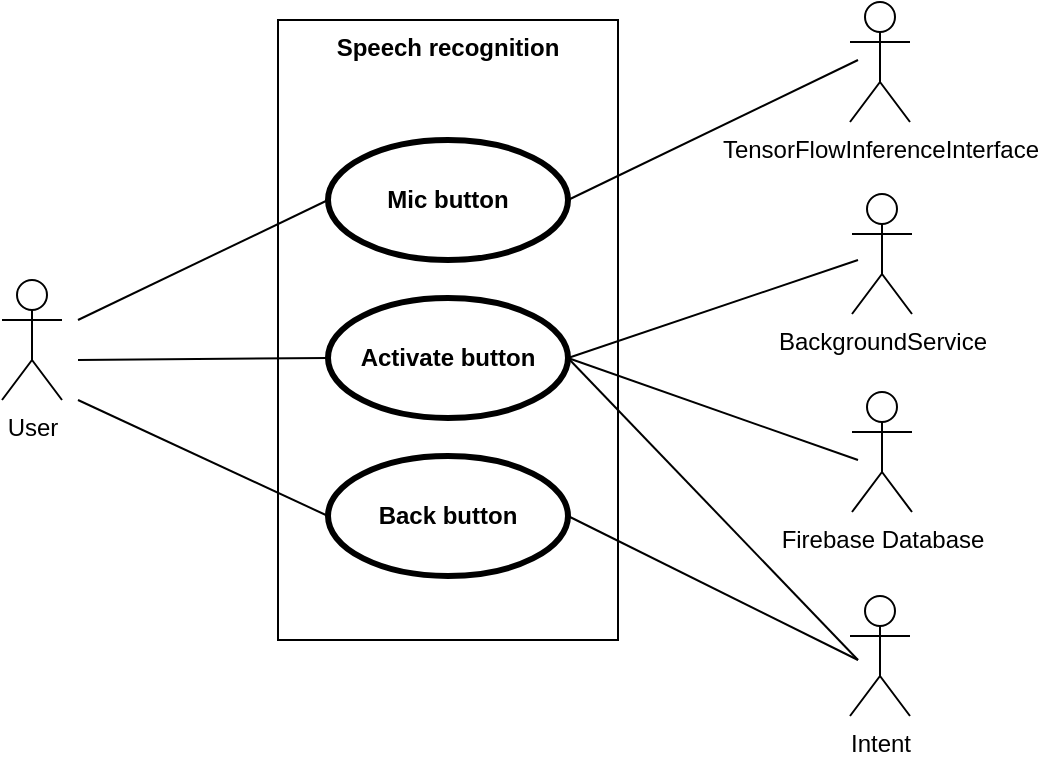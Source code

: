 <mxfile version="10.6.1" type="github"><diagram id="IuRCm1v7KT_JAcev-ePG" name="Page-1"><mxGraphModel dx="1010" dy="533" grid="1" gridSize="10" guides="1" tooltips="1" connect="1" arrows="1" fold="1" page="1" pageScale="1" pageWidth="827" pageHeight="1169" math="0" shadow="0"><root><mxCell id="0"/><mxCell id="1" parent="0"/><mxCell id="Jpvk9Afq-Ggcald7IitW-1" value="User" style="shape=umlActor;verticalLabelPosition=bottom;labelBackgroundColor=#ffffff;verticalAlign=top;html=1;outlineConnect=0;" parent="1" vertex="1"><mxGeometry x="182" y="220" width="30" height="60" as="geometry"/></mxCell><mxCell id="Jpvk9Afq-Ggcald7IitW-7" value="Speech recognition" style="shape=rect;html=1;verticalAlign=top;fontStyle=1;whiteSpace=wrap;align=center;" parent="1" vertex="1"><mxGeometry x="320" y="90" width="170" height="310" as="geometry"/></mxCell><mxCell id="Jpvk9Afq-Ggcald7IitW-8" value="Mic button" style="shape=ellipse;html=1;strokeWidth=3;fontStyle=1;whiteSpace=wrap;align=center;perimeter=ellipsePerimeter;" parent="1" vertex="1"><mxGeometry x="345" y="150" width="120" height="60" as="geometry"/></mxCell><mxCell id="Jpvk9Afq-Ggcald7IitW-9" value="Activate button" style="shape=ellipse;html=1;strokeWidth=3;fontStyle=1;whiteSpace=wrap;align=center;perimeter=ellipsePerimeter;" parent="1" vertex="1"><mxGeometry x="345" y="229" width="120" height="60" as="geometry"/></mxCell><mxCell id="Jpvk9Afq-Ggcald7IitW-10" value="Back button" style="shape=ellipse;html=1;strokeWidth=3;fontStyle=1;whiteSpace=wrap;align=center;perimeter=ellipsePerimeter;" parent="1" vertex="1"><mxGeometry x="345" y="308" width="120" height="60" as="geometry"/></mxCell><mxCell id="Jpvk9Afq-Ggcald7IitW-14" value="" style="edgeStyle=none;html=1;endArrow=none;verticalAlign=bottom;entryX=0;entryY=0.5;entryDx=0;entryDy=0;" parent="1" target="Jpvk9Afq-Ggcald7IitW-8" edge="1"><mxGeometry width="160" relative="1" as="geometry"><mxPoint x="220" y="240" as="sourcePoint"/><mxPoint x="270" y="360" as="targetPoint"/></mxGeometry></mxCell><mxCell id="Jpvk9Afq-Ggcald7IitW-17" value="" style="edgeStyle=none;html=1;endArrow=none;verticalAlign=bottom;entryX=0;entryY=0.5;entryDx=0;entryDy=0;" parent="1" target="Jpvk9Afq-Ggcald7IitW-9" edge="1"><mxGeometry width="160" relative="1" as="geometry"><mxPoint x="220" y="260" as="sourcePoint"/><mxPoint x="300" y="310" as="targetPoint"/></mxGeometry></mxCell><mxCell id="Jpvk9Afq-Ggcald7IitW-18" value="" style="edgeStyle=none;html=1;endArrow=none;verticalAlign=bottom;entryX=0;entryY=0.5;entryDx=0;entryDy=0;" parent="1" target="Jpvk9Afq-Ggcald7IitW-10" edge="1"><mxGeometry width="160" relative="1" as="geometry"><mxPoint x="220" y="280" as="sourcePoint"/><mxPoint x="380" y="280" as="targetPoint"/></mxGeometry></mxCell><mxCell id="Jpvk9Afq-Ggcald7IitW-19" value="&lt;span&gt;TensorFlowInferenceInterface&lt;/span&gt;" style="shape=umlActor;verticalLabelPosition=bottom;labelBackgroundColor=#ffffff;verticalAlign=top;html=1;outlineConnect=0;" parent="1" vertex="1"><mxGeometry x="606" y="81" width="30" height="60" as="geometry"/></mxCell><mxCell id="Jpvk9Afq-Ggcald7IitW-22" value="" style="edgeStyle=none;html=1;endArrow=none;verticalAlign=bottom;exitX=1;exitY=0.5;exitDx=0;exitDy=0;" parent="1" source="Jpvk9Afq-Ggcald7IitW-8" edge="1"><mxGeometry width="160" relative="1" as="geometry"><mxPoint x="480" y="180" as="sourcePoint"/><mxPoint x="610" y="110" as="targetPoint"/></mxGeometry></mxCell><mxCell id="Jpvk9Afq-Ggcald7IitW-25" value="Firebase Database" style="shape=umlActor;verticalLabelPosition=bottom;labelBackgroundColor=#ffffff;verticalAlign=top;html=1;outlineConnect=0;" parent="1" vertex="1"><mxGeometry x="607" y="276" width="30" height="60" as="geometry"/></mxCell><mxCell id="Jpvk9Afq-Ggcald7IitW-29" value="Intent" style="shape=umlActor;verticalLabelPosition=bottom;labelBackgroundColor=#ffffff;verticalAlign=top;html=1;outlineConnect=0;" parent="1" vertex="1"><mxGeometry x="606" y="378" width="30" height="60" as="geometry"/></mxCell><mxCell id="Jpvk9Afq-Ggcald7IitW-32" value="" style="edgeStyle=none;html=1;endArrow=none;verticalAlign=bottom;exitX=1;exitY=0.5;exitDx=0;exitDy=0;" parent="1" source="Jpvk9Afq-Ggcald7IitW-10" edge="1"><mxGeometry width="160" relative="1" as="geometry"><mxPoint x="500" y="340" as="sourcePoint"/><mxPoint x="610" y="410" as="targetPoint"/></mxGeometry></mxCell><mxCell id="oMMb_nDZslUa-o5E09dC-1" value="BackgroundService" style="shape=umlActor;verticalLabelPosition=bottom;labelBackgroundColor=#ffffff;verticalAlign=top;html=1;outlineConnect=0;" vertex="1" parent="1"><mxGeometry x="607" y="177" width="30" height="60" as="geometry"/></mxCell><mxCell id="oMMb_nDZslUa-o5E09dC-2" value="" style="edgeStyle=none;html=1;endArrow=none;verticalAlign=bottom;exitX=1;exitY=0.5;exitDx=0;exitDy=0;" edge="1" parent="1" source="Jpvk9Afq-Ggcald7IitW-9"><mxGeometry width="160" relative="1" as="geometry"><mxPoint x="470" y="250" as="sourcePoint"/><mxPoint x="610" y="210" as="targetPoint"/></mxGeometry></mxCell><mxCell id="oMMb_nDZslUa-o5E09dC-5" value="" style="edgeStyle=none;html=1;endArrow=none;verticalAlign=bottom;exitX=1;exitY=0.5;exitDx=0;exitDy=0;" edge="1" parent="1" source="Jpvk9Afq-Ggcald7IitW-9"><mxGeometry width="160" relative="1" as="geometry"><mxPoint x="530" y="310" as="sourcePoint"/><mxPoint x="610" y="310" as="targetPoint"/></mxGeometry></mxCell><mxCell id="oMMb_nDZslUa-o5E09dC-6" value="" style="edgeStyle=none;html=1;endArrow=none;verticalAlign=bottom;exitX=1;exitY=0.5;exitDx=0;exitDy=0;" edge="1" parent="1" source="Jpvk9Afq-Ggcald7IitW-9"><mxGeometry width="160" relative="1" as="geometry"><mxPoint x="510" y="400" as="sourcePoint"/><mxPoint x="610" y="410" as="targetPoint"/></mxGeometry></mxCell></root></mxGraphModel></diagram></mxfile>